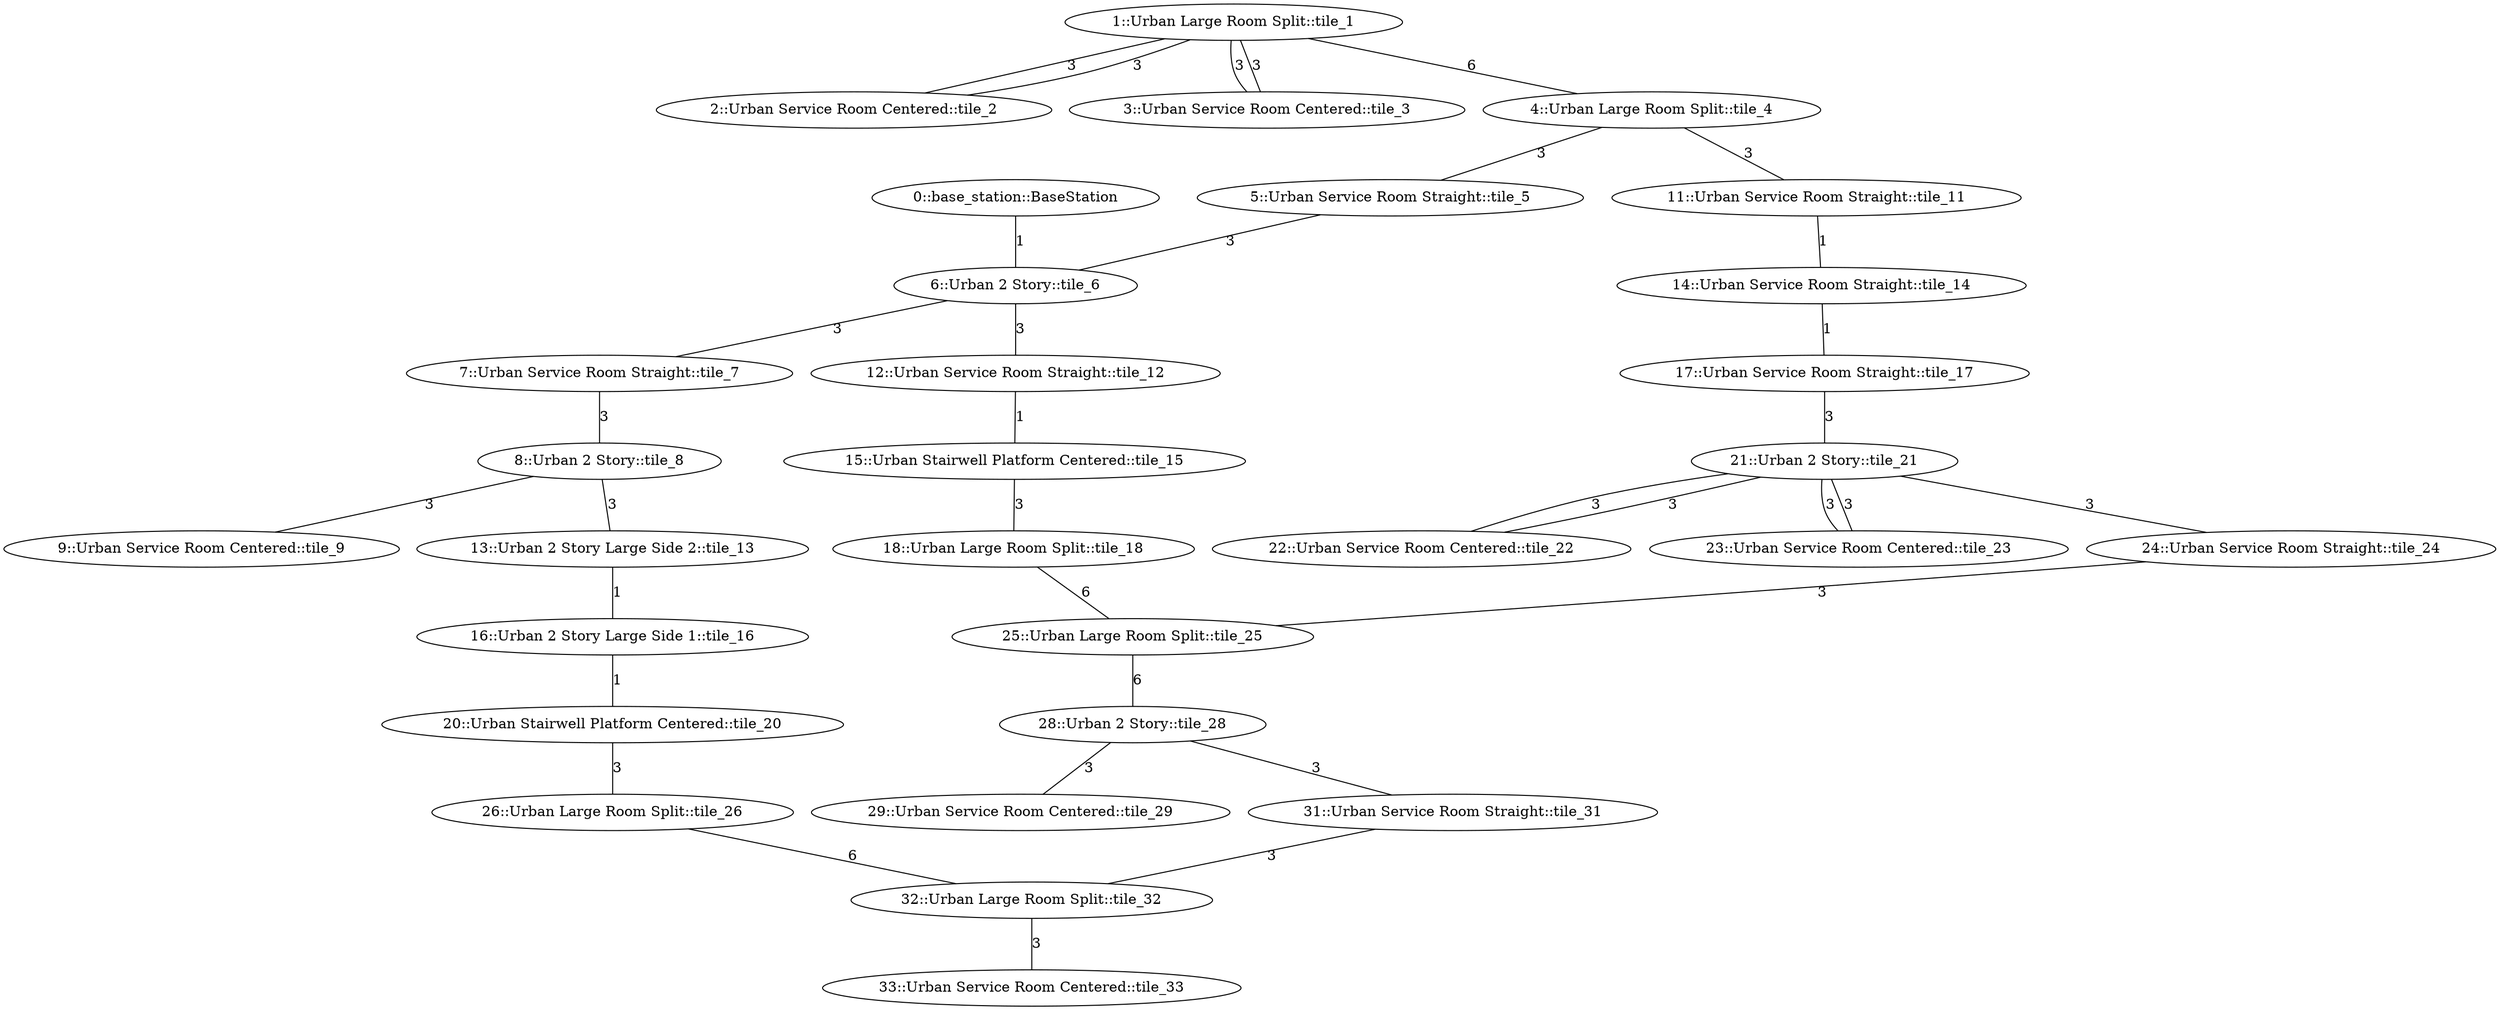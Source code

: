 /* Visibility graph for urban_circuit_practice_03.tsv */
/* Generated with the tile_tsv.py script: */
/*   tile_tsv.py urban_circuit_practice_03.tsv -\-graph-file urban_circuit_practice_03.dot -\-world-file urban_circuit_practice_03.sdf -\-world-name urban_circuit_practice_03 -\-scale_x 40 -\-scale_y 40 -\-urban -\-y0 24 -\-x0 -136 -\-z0 11 */

graph {
  /* ==== Vertices ==== */

  /* Base station / Staging area */
  0   [label="0::base_station::BaseStation"];

  1   [label="1::Urban Large Room Split::tile_1"];
  2   [label="2::Urban Service Room Centered::tile_2"];
  3   [label="3::Urban Service Room Centered::tile_3"];
  4   [label="4::Urban Large Room Split::tile_4"];
  5   [label="5::Urban Service Room Straight::tile_5"];
  6   [label="6::Urban 2 Story::tile_6"];
  7   [label="7::Urban Service Room Straight::tile_7"];
  8   [label="8::Urban 2 Story::tile_8"];
  9   [label="9::Urban Service Room Centered::tile_9"];
  11  [label="11::Urban Service Room Straight::tile_11"];
  12  [label="12::Urban Service Room Straight::tile_12"];
  13  [label="13::Urban 2 Story Large Side 2::tile_13"];
  14  [label="14::Urban Service Room Straight::tile_14"];
  15  [label="15::Urban Stairwell Platform Centered::tile_15"];
  16  [label="16::Urban 2 Story Large Side 1::tile_16"];
  17  [label="17::Urban Service Room Straight::tile_17"];
  18  [label="18::Urban Large Room Split::tile_18"];
  20  [label="20::Urban Stairwell Platform Centered::tile_20"];
  21  [label="21::Urban 2 Story::tile_21"];
  22  [label="22::Urban Service Room Centered::tile_22"];
  23  [label="23::Urban Service Room Centered::tile_23"];
  24  [label="24::Urban Service Room Straight::tile_24"];
  25  [label="25::Urban Large Room Split::tile_25"];
  26  [label="26::Urban Large Room Split::tile_26"];
  28  [label="28::Urban 2 Story::tile_28"];
  29  [label="29::Urban Service Room Centered::tile_29"];
  31  [label="31::Urban Service Room Straight::tile_31"];
  32  [label="32::Urban Large Room Split::tile_32"];
  33  [label="33::Urban Service Room Centered::tile_33"];

  /* ==== Edges ==== */

  /* Base station */
  0  -- 6   [label=1];
  1  -- 4   [label=6];  /* Intersection */
  4  -- 5   [label=3];  /* Intersection */
  4  -- 11  [label=3];  /* Intersection */
  5  -- 6   [label=3];  /* Intersection */
  6  -- 7   [label=3];  /* Intersection */
  6  -- 12  [label=3];  /* Intersection */
  7  -- 8   [label=3];  /* Intersection */
  8  -- 13  [label=3];  /* Intersection */
  11 -- 14  [label=1];
  12 -- 15  [label=1];
  13 -- 16  [label=1];
  14 -- 17  [label=1];
  15 -- 18  [label=3];  /* Intersection */
  16 -- 20  [label=1];
  17 -- 21  [label=3];  /* Intersection */
  18 -- 25  [label=6];  /* Intersection */
  20 -- 26  [label=3];  /* Intersection */
  21 -- 24  [label=3];  /* Intersection */
  24 -- 25  [label=3];  /* Intersection */
  25 -- 28  [label=6];  /* Intersection */
  26 -- 32  [label=6];  /* Intersection */
  28 -- 31  [label=3];  /* Intersection */
  31 -- 32  [label=3];  /* Intersection */
  1  -- 2   [label=3];  /* Intersection */
  1  -- 3   [label=3];  /* Intersection */
  1  -- 2   [label=3];  /* Intersection */
  1  -- 3   [label=3];  /* Intersection */
  8  -- 9   [label=3];  /* Intersection */
  21 -- 22  [label=3];  /* Intersection */
  21 -- 23  [label=3];  /* Intersection */
  21 -- 22  [label=3];  /* Intersection */
  21 -- 23  [label=3];  /* Intersection */
  28 -- 29  [label=3];  /* Intersection */
  32 -- 33  [label=3];  /* Intersection */
}
